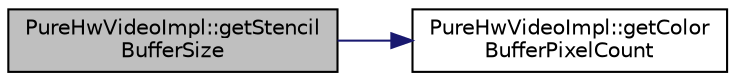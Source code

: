 digraph "PureHwVideoImpl::getStencilBufferSize"
{
 // LATEX_PDF_SIZE
  edge [fontname="Helvetica",fontsize="10",labelfontname="Helvetica",labelfontsize="10"];
  node [fontname="Helvetica",fontsize="10",shape=record];
  rankdir="LR";
  Node1 [label="PureHwVideoImpl::getStencil\lBufferSize",height=0.2,width=0.4,color="black", fillcolor="grey75", style="filled", fontcolor="black",tooltip="Gets the amount of VRAM used by the Stencil Buffer in Bytes."];
  Node1 -> Node2 [color="midnightblue",fontsize="10",style="solid",fontname="Helvetica"];
  Node2 [label="PureHwVideoImpl::getColor\lBufferPixelCount",height=0.2,width=0.4,color="black", fillcolor="white", style="filled",URL="$class_pure_hw_video_impl.html#a06d1efb859e4872cebf4dc6a49aa46f6",tooltip="Gets the number of pixels in the Frame Buffer (width x height)."];
}
